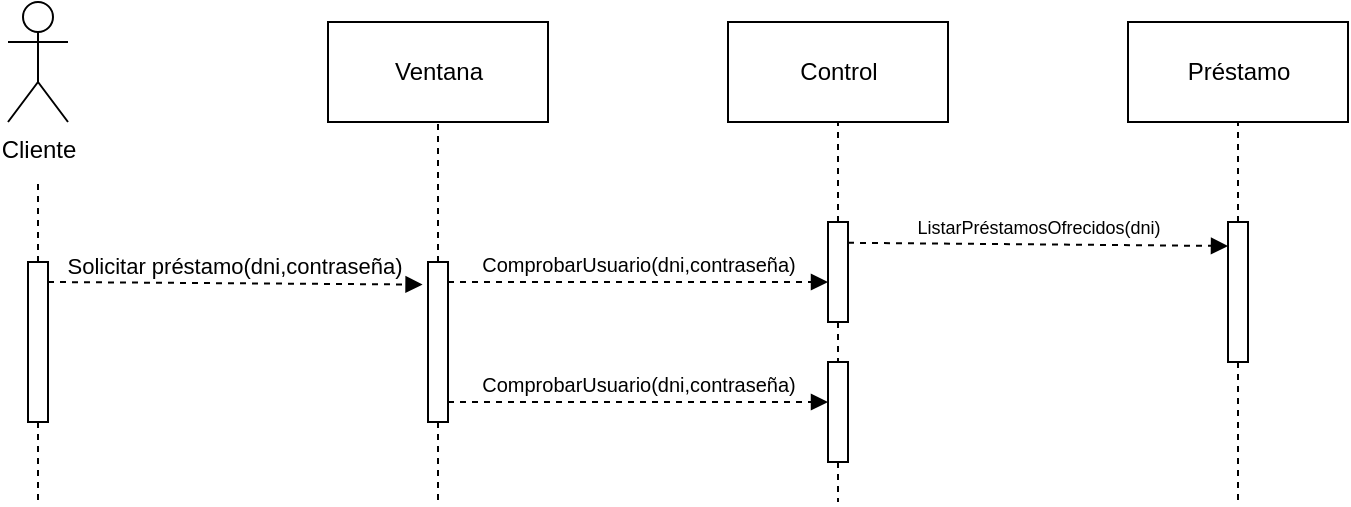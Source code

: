 <mxfile version="19.0.2" type="device"><diagram id="m1v2Fp5otPUwUcAV659r" name="Página-1"><mxGraphModel dx="722" dy="865" grid="1" gridSize="10" guides="1" tooltips="1" connect="1" arrows="1" fold="1" page="1" pageScale="1" pageWidth="827" pageHeight="1169" math="0" shadow="0"><root><mxCell id="0"/><mxCell id="1" parent="0"/><mxCell id="kCecqLdW2R_6-ljF56d3-1" value="Cliente" style="shape=umlActor;verticalLabelPosition=bottom;verticalAlign=top;html=1;" parent="1" vertex="1"><mxGeometry x="40" y="230" width="30" height="60" as="geometry"/></mxCell><mxCell id="kCecqLdW2R_6-ljF56d3-2" value="Ventana" style="html=1;" parent="1" vertex="1"><mxGeometry x="200" y="240" width="110" height="50" as="geometry"/></mxCell><mxCell id="kCecqLdW2R_6-ljF56d3-3" value="Control" style="html=1;" parent="1" vertex="1"><mxGeometry x="400" y="240" width="110" height="50" as="geometry"/></mxCell><mxCell id="kCecqLdW2R_6-ljF56d3-4" value="Préstamo" style="html=1;" parent="1" vertex="1"><mxGeometry x="600" y="240" width="110" height="50" as="geometry"/></mxCell><mxCell id="kCecqLdW2R_6-ljF56d3-5" style="edgeStyle=orthogonalEdgeStyle;rounded=0;orthogonalLoop=1;jettySize=auto;html=1;dashed=1;endArrow=none;endFill=0;" parent="1" source="kCecqLdW2R_6-ljF56d3-7" edge="1"><mxGeometry relative="1" as="geometry"><mxPoint x="55" y="480" as="targetPoint"/></mxGeometry></mxCell><mxCell id="kCecqLdW2R_6-ljF56d3-6" style="edgeStyle=orthogonalEdgeStyle;rounded=0;orthogonalLoop=1;jettySize=auto;html=1;dashed=1;endArrow=none;endFill=0;" parent="1" source="kCecqLdW2R_6-ljF56d3-7" edge="1"><mxGeometry relative="1" as="geometry"><mxPoint x="55" y="320" as="targetPoint"/></mxGeometry></mxCell><mxCell id="kCecqLdW2R_6-ljF56d3-7" value="" style="html=1;points=[];perimeter=orthogonalPerimeter;" parent="1" vertex="1"><mxGeometry x="50" y="360" width="10" height="80" as="geometry"/></mxCell><mxCell id="kCecqLdW2R_6-ljF56d3-8" style="edgeStyle=orthogonalEdgeStyle;rounded=0;orthogonalLoop=1;jettySize=auto;html=1;entryX=0.5;entryY=1;entryDx=0;entryDy=0;dashed=1;endArrow=none;endFill=0;" parent="1" source="kCecqLdW2R_6-ljF56d3-10" target="kCecqLdW2R_6-ljF56d3-2" edge="1"><mxGeometry relative="1" as="geometry"/></mxCell><mxCell id="kCecqLdW2R_6-ljF56d3-9" style="edgeStyle=orthogonalEdgeStyle;rounded=0;orthogonalLoop=1;jettySize=auto;html=1;dashed=1;fontSize=9;endArrow=none;endFill=0;" parent="1" source="kCecqLdW2R_6-ljF56d3-10" edge="1"><mxGeometry relative="1" as="geometry"><mxPoint x="255" y="480" as="targetPoint"/></mxGeometry></mxCell><mxCell id="kCecqLdW2R_6-ljF56d3-10" value="" style="html=1;points=[];perimeter=orthogonalPerimeter;" parent="1" vertex="1"><mxGeometry x="250" y="360" width="10" height="80" as="geometry"/></mxCell><mxCell id="kCecqLdW2R_6-ljF56d3-11" style="edgeStyle=orthogonalEdgeStyle;rounded=0;orthogonalLoop=1;jettySize=auto;html=1;dashed=1;endArrow=none;endFill=0;" parent="1" source="kCecqLdW2R_6-ljF56d3-13" target="kCecqLdW2R_6-ljF56d3-3" edge="1"><mxGeometry relative="1" as="geometry"/></mxCell><mxCell id="kCecqLdW2R_6-ljF56d3-12" style="edgeStyle=orthogonalEdgeStyle;rounded=0;orthogonalLoop=1;jettySize=auto;html=1;dashed=1;fontSize=9;endArrow=none;endFill=0;" parent="1" source="kCecqLdW2R_6-ljF56d3-13" edge="1"><mxGeometry relative="1" as="geometry"><mxPoint x="455" y="410" as="targetPoint"/></mxGeometry></mxCell><mxCell id="kCecqLdW2R_6-ljF56d3-13" value="" style="html=1;points=[];perimeter=orthogonalPerimeter;" parent="1" vertex="1"><mxGeometry x="450" y="340" width="10" height="50" as="geometry"/></mxCell><mxCell id="kCecqLdW2R_6-ljF56d3-14" style="edgeStyle=orthogonalEdgeStyle;rounded=0;orthogonalLoop=1;jettySize=auto;html=1;dashed=1;fontSize=9;endArrow=none;endFill=0;" parent="1" target="kCecqLdW2R_6-ljF56d3-20" edge="1"><mxGeometry relative="1" as="geometry"><mxPoint x="655" y="360" as="sourcePoint"/></mxGeometry></mxCell><mxCell id="kCecqLdW2R_6-ljF56d3-15" value="Solicitar préstamo(dni,contraseña)" style="html=1;verticalAlign=bottom;endArrow=block;rounded=0;dashed=1;entryX=-0.272;entryY=0.141;entryDx=0;entryDy=0;entryPerimeter=0;" parent="1" target="kCecqLdW2R_6-ljF56d3-10" edge="1"><mxGeometry width="80" relative="1" as="geometry"><mxPoint x="60" y="370" as="sourcePoint"/><mxPoint x="140" y="370" as="targetPoint"/></mxGeometry></mxCell><mxCell id="kCecqLdW2R_6-ljF56d3-16" value="&lt;font size=&quot;1&quot;&gt;ComprobarUsuario(dni,contraseña)&lt;/font&gt;" style="html=1;verticalAlign=bottom;endArrow=block;rounded=0;dashed=1;" parent="1" edge="1"><mxGeometry width="80" relative="1" as="geometry"><mxPoint x="260" y="370" as="sourcePoint"/><mxPoint x="450" y="370" as="targetPoint"/></mxGeometry></mxCell><mxCell id="kCecqLdW2R_6-ljF56d3-17" value="ListarPréstamosOfrecidos(dni)" style="html=1;verticalAlign=bottom;endArrow=block;rounded=0;dashed=1;fontSize=9;exitX=1;exitY=0.208;exitDx=0;exitDy=0;exitPerimeter=0;" parent="1" source="kCecqLdW2R_6-ljF56d3-13" edge="1"><mxGeometry width="80" relative="1" as="geometry"><mxPoint x="460" y="350" as="sourcePoint"/><mxPoint x="650" y="352" as="targetPoint"/></mxGeometry></mxCell><mxCell id="kCecqLdW2R_6-ljF56d3-18" style="edgeStyle=orthogonalEdgeStyle;rounded=0;orthogonalLoop=1;jettySize=auto;html=1;dashed=1;fontSize=9;endArrow=none;endFill=0;" parent="1" source="kCecqLdW2R_6-ljF56d3-20" edge="1"><mxGeometry relative="1" as="geometry"><mxPoint x="655" y="480" as="targetPoint"/></mxGeometry></mxCell><mxCell id="kCecqLdW2R_6-ljF56d3-19" style="edgeStyle=orthogonalEdgeStyle;rounded=0;orthogonalLoop=1;jettySize=auto;html=1;endArrow=none;endFill=0;dashed=1;" parent="1" source="kCecqLdW2R_6-ljF56d3-20" target="kCecqLdW2R_6-ljF56d3-4" edge="1"><mxGeometry relative="1" as="geometry"/></mxCell><mxCell id="kCecqLdW2R_6-ljF56d3-20" value="" style="html=1;points=[];perimeter=orthogonalPerimeter;" parent="1" vertex="1"><mxGeometry x="650" y="340" width="10" height="70" as="geometry"/></mxCell><mxCell id="SPEXI7JqdfTjE0lni4zO-1" value="&lt;font size=&quot;1&quot;&gt;ComprobarUsuario(dni,contraseña)&lt;/font&gt;" style="html=1;verticalAlign=bottom;endArrow=block;rounded=0;dashed=1;" edge="1" parent="1"><mxGeometry width="80" relative="1" as="geometry"><mxPoint x="260" y="430" as="sourcePoint"/><mxPoint x="450" y="430" as="targetPoint"/></mxGeometry></mxCell><mxCell id="SPEXI7JqdfTjE0lni4zO-3" style="edgeStyle=orthogonalEdgeStyle;rounded=0;orthogonalLoop=1;jettySize=auto;html=1;endArrow=none;endFill=0;dashed=1;" edge="1" parent="1" source="SPEXI7JqdfTjE0lni4zO-2"><mxGeometry relative="1" as="geometry"><mxPoint x="455" y="480" as="targetPoint"/></mxGeometry></mxCell><mxCell id="SPEXI7JqdfTjE0lni4zO-2" value="" style="html=1;points=[];perimeter=orthogonalPerimeter;" vertex="1" parent="1"><mxGeometry x="450" y="410" width="10" height="50" as="geometry"/></mxCell></root></mxGraphModel></diagram></mxfile>
